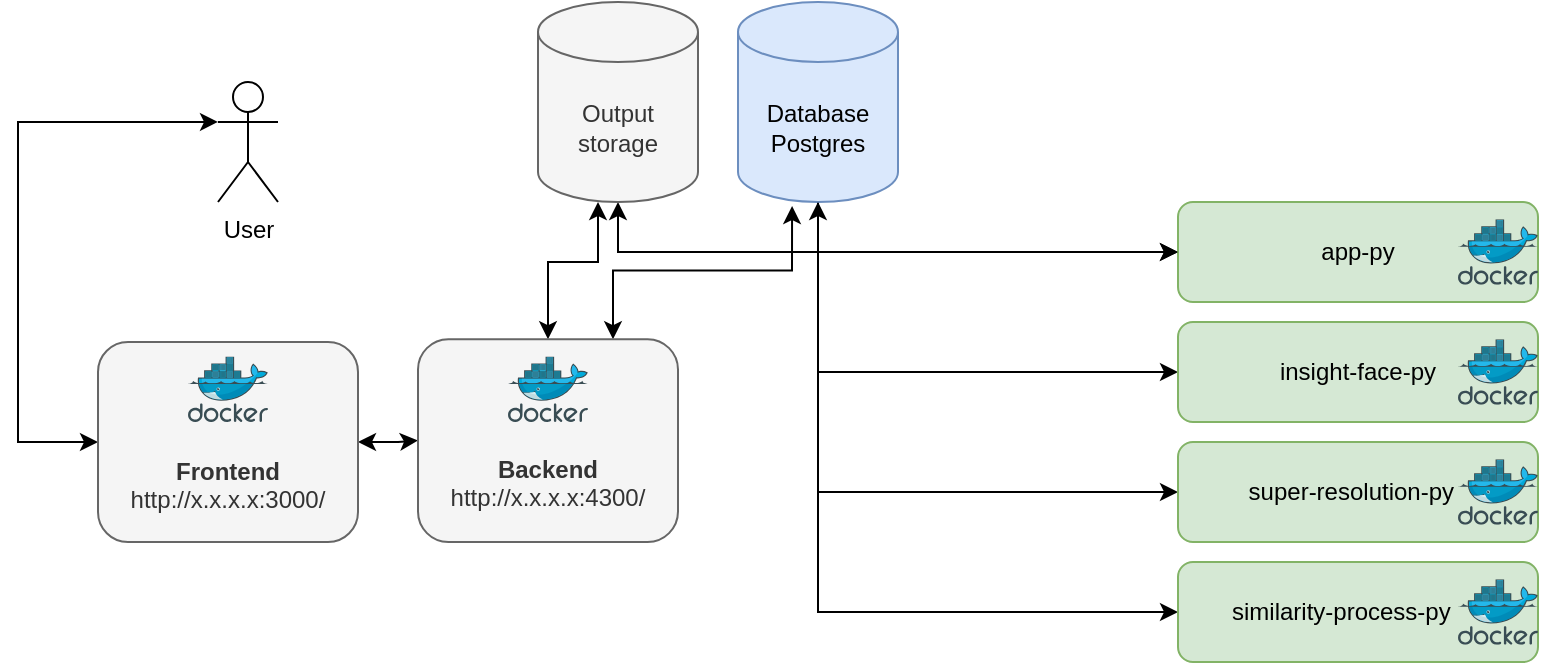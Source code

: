 <mxfile version="16.0.2" type="device"><diagram id="RhtHJLxoP297bw_kXHsY" name="Page-1"><mxGraphModel dx="1106" dy="997" grid="1" gridSize="10" guides="1" tooltips="1" connect="1" arrows="1" fold="1" page="1" pageScale="1" pageWidth="827" pageHeight="1169" math="0" shadow="0"><root><mxCell id="0"/><mxCell id="1" parent="0"/><mxCell id="JcKeQ0m7rzUbBRwpEEp2-2" style="edgeStyle=orthogonalEdgeStyle;rounded=0;orthogonalLoop=1;jettySize=auto;html=1;exitX=0.5;exitY=1;exitDx=0;exitDy=0;exitPerimeter=0;entryX=0;entryY=0.5;entryDx=0;entryDy=0;" edge="1" parent="1" source="sol22l85TXYYXw5w7IIr-1" target="sol22l85TXYYXw5w7IIr-15"><mxGeometry relative="1" as="geometry"/></mxCell><mxCell id="JcKeQ0m7rzUbBRwpEEp2-3" style="edgeStyle=orthogonalEdgeStyle;rounded=0;orthogonalLoop=1;jettySize=auto;html=1;entryX=0;entryY=0.5;entryDx=0;entryDy=0;" edge="1" parent="1" source="sol22l85TXYYXw5w7IIr-1" target="sol22l85TXYYXw5w7IIr-16"><mxGeometry relative="1" as="geometry"><Array as="points"><mxPoint x="440" y="295"/></Array></mxGeometry></mxCell><mxCell id="JcKeQ0m7rzUbBRwpEEp2-4" style="edgeStyle=orthogonalEdgeStyle;rounded=0;orthogonalLoop=1;jettySize=auto;html=1;entryX=0;entryY=0.5;entryDx=0;entryDy=0;" edge="1" parent="1" source="sol22l85TXYYXw5w7IIr-1" target="sol22l85TXYYXw5w7IIr-17"><mxGeometry relative="1" as="geometry"><Array as="points"><mxPoint x="440" y="355"/></Array></mxGeometry></mxCell><mxCell id="sol22l85TXYYXw5w7IIr-1" value="Database&lt;br&gt;Postgres" style="shape=cylinder3;whiteSpace=wrap;html=1;boundedLbl=1;backgroundOutline=1;size=15;fillColor=#dae8fc;strokeColor=#6c8ebf;" parent="1" vertex="1"><mxGeometry x="400" y="50" width="80" height="100" as="geometry"/></mxCell><mxCell id="sol22l85TXYYXw5w7IIr-3" style="edgeStyle=orthogonalEdgeStyle;rounded=0;orthogonalLoop=1;jettySize=auto;html=1;startArrow=classic;startFill=1;exitX=0;exitY=0.5;exitDx=0;exitDy=0;entryX=0.5;entryY=1;entryDx=0;entryDy=0;entryPerimeter=0;" parent="1" source="sol22l85TXYYXw5w7IIr-14" edge="1" target="sol22l85TXYYXw5w7IIr-1"><mxGeometry relative="1" as="geometry"><mxPoint x="400" y="150" as="targetPoint"/><Array as="points"><mxPoint x="440" y="175"/></Array></mxGeometry></mxCell><mxCell id="JcKeQ0m7rzUbBRwpEEp2-18" style="edgeStyle=orthogonalEdgeStyle;rounded=0;orthogonalLoop=1;jettySize=auto;html=1;entryX=0;entryY=0.333;entryDx=0;entryDy=0;entryPerimeter=0;startArrow=classic;startFill=1;exitX=0;exitY=0.5;exitDx=0;exitDy=0;" edge="1" parent="1" source="sol22l85TXYYXw5w7IIr-4" target="sol22l85TXYYXw5w7IIr-6"><mxGeometry relative="1" as="geometry"><Array as="points"><mxPoint x="40" y="270"/><mxPoint x="40" y="110"/></Array></mxGeometry></mxCell><mxCell id="JcKeQ0m7rzUbBRwpEEp2-22" style="edgeStyle=orthogonalEdgeStyle;rounded=0;orthogonalLoop=1;jettySize=auto;html=1;entryX=0;entryY=0.5;entryDx=0;entryDy=0;startArrow=classic;startFill=1;" edge="1" parent="1" source="sol22l85TXYYXw5w7IIr-4" target="JcKeQ0m7rzUbBRwpEEp2-20"><mxGeometry relative="1" as="geometry"/></mxCell><mxCell id="sol22l85TXYYXw5w7IIr-4" value="&lt;b&gt;&lt;br&gt;&lt;br&gt;&lt;br&gt;Frontend&lt;/b&gt;&lt;br&gt;http://x.x.x.x:3000/" style="rounded=1;whiteSpace=wrap;html=1;fillColor=#f5f5f5;strokeColor=#666666;fontColor=#333333;" parent="1" vertex="1"><mxGeometry x="80" y="220" width="130" height="100" as="geometry"/></mxCell><mxCell id="sol22l85TXYYXw5w7IIr-6" value="User" style="shape=umlActor;verticalLabelPosition=bottom;verticalAlign=top;html=1;outlineConnect=0;" parent="1" vertex="1"><mxGeometry x="140" y="90" width="30" height="60" as="geometry"/></mxCell><mxCell id="sol22l85TXYYXw5w7IIr-14" value="app-py" style="rounded=1;whiteSpace=wrap;html=1;fillColor=#d5e8d4;strokeColor=#82b366;align=center;" parent="1" vertex="1"><mxGeometry x="620" y="150" width="180" height="50" as="geometry"/></mxCell><mxCell id="sol22l85TXYYXw5w7IIr-15" value="insight-face-py" style="rounded=1;whiteSpace=wrap;html=1;fillColor=#d5e8d4;strokeColor=#82b366;" parent="1" vertex="1"><mxGeometry x="620" y="210" width="180" height="50" as="geometry"/></mxCell><mxCell id="sol22l85TXYYXw5w7IIr-16" value="super-resolution-py&amp;nbsp;&amp;nbsp;" style="rounded=1;whiteSpace=wrap;html=1;fillColor=#d5e8d4;strokeColor=#82b366;" parent="1" vertex="1"><mxGeometry x="620" y="270" width="180" height="50" as="geometry"/></mxCell><mxCell id="sol22l85TXYYXw5w7IIr-17" value="similarity-process-py&amp;nbsp; &amp;nbsp; &amp;nbsp;" style="rounded=1;whiteSpace=wrap;html=1;fillColor=#d5e8d4;strokeColor=#82b366;" parent="1" vertex="1"><mxGeometry x="620" y="330" width="180" height="50" as="geometry"/></mxCell><mxCell id="8KcTm0lboc8lpHqno0KD-1" value="" style="sketch=0;aspect=fixed;html=1;points=[];align=center;image;fontSize=12;image=img/lib/mscae/Docker.svg;" parent="1" vertex="1"><mxGeometry x="760" y="158.6" width="40" height="32.8" as="geometry"/></mxCell><mxCell id="8KcTm0lboc8lpHqno0KD-3" value="" style="sketch=0;aspect=fixed;html=1;points=[];align=center;image;fontSize=12;image=img/lib/mscae/Docker.svg;" parent="1" vertex="1"><mxGeometry x="760" y="218.6" width="40" height="32.8" as="geometry"/></mxCell><mxCell id="8KcTm0lboc8lpHqno0KD-4" value="" style="sketch=0;aspect=fixed;html=1;points=[];align=center;image;fontSize=12;image=img/lib/mscae/Docker.svg;" parent="1" vertex="1"><mxGeometry x="760" y="278.6" width="40" height="32.8" as="geometry"/></mxCell><mxCell id="8KcTm0lboc8lpHqno0KD-5" value="" style="sketch=0;aspect=fixed;html=1;points=[];align=center;image;fontSize=12;image=img/lib/mscae/Docker.svg;" parent="1" vertex="1"><mxGeometry x="760" y="338.6" width="40" height="32.8" as="geometry"/></mxCell><mxCell id="JcKeQ0m7rzUbBRwpEEp2-15" style="edgeStyle=orthogonalEdgeStyle;rounded=0;orthogonalLoop=1;jettySize=auto;html=1;entryX=0;entryY=0.5;entryDx=0;entryDy=0;startArrow=classic;startFill=1;" edge="1" parent="1" source="JcKeQ0m7rzUbBRwpEEp2-14" target="sol22l85TXYYXw5w7IIr-14"><mxGeometry relative="1" as="geometry"><Array as="points"><mxPoint x="340" y="175"/></Array></mxGeometry></mxCell><mxCell id="JcKeQ0m7rzUbBRwpEEp2-14" value="Output&lt;br&gt;storage" style="shape=cylinder3;whiteSpace=wrap;html=1;boundedLbl=1;backgroundOutline=1;size=15;fillColor=#f5f5f5;strokeColor=#666666;fontColor=#333333;" vertex="1" parent="1"><mxGeometry x="300" y="50" width="80" height="100" as="geometry"/></mxCell><mxCell id="JcKeQ0m7rzUbBRwpEEp2-19" value="" style="sketch=0;aspect=fixed;html=1;points=[];align=center;image;fontSize=12;image=img/lib/mscae/Docker.svg;" vertex="1" parent="1"><mxGeometry x="125" y="227.2" width="40" height="32.8" as="geometry"/></mxCell><mxCell id="JcKeQ0m7rzUbBRwpEEp2-23" style="edgeStyle=orthogonalEdgeStyle;rounded=0;orthogonalLoop=1;jettySize=auto;html=1;entryX=0.375;entryY=1;entryDx=0;entryDy=0;entryPerimeter=0;startArrow=classic;startFill=1;" edge="1" parent="1" source="JcKeQ0m7rzUbBRwpEEp2-20" target="JcKeQ0m7rzUbBRwpEEp2-14"><mxGeometry relative="1" as="geometry"><Array as="points"><mxPoint x="305" y="180"/><mxPoint x="330" y="180"/></Array></mxGeometry></mxCell><mxCell id="JcKeQ0m7rzUbBRwpEEp2-24" style="edgeStyle=orthogonalEdgeStyle;rounded=0;orthogonalLoop=1;jettySize=auto;html=1;exitX=0.75;exitY=0;exitDx=0;exitDy=0;entryX=0.338;entryY=1.02;entryDx=0;entryDy=0;entryPerimeter=0;startArrow=classic;startFill=1;" edge="1" parent="1" source="JcKeQ0m7rzUbBRwpEEp2-20" target="sol22l85TXYYXw5w7IIr-1"><mxGeometry relative="1" as="geometry"/></mxCell><mxCell id="JcKeQ0m7rzUbBRwpEEp2-20" value="&lt;b&gt;&lt;br&gt;&lt;br&gt;&lt;br&gt;Backend&lt;/b&gt;&lt;br&gt;http://x.x.x.x:4300/" style="rounded=1;whiteSpace=wrap;html=1;fillColor=#f5f5f5;strokeColor=#666666;fontColor=#333333;" vertex="1" parent="1"><mxGeometry x="240" y="218.6" width="130" height="101.4" as="geometry"/></mxCell><mxCell id="JcKeQ0m7rzUbBRwpEEp2-21" value="" style="sketch=0;aspect=fixed;html=1;points=[];align=center;image;fontSize=12;image=img/lib/mscae/Docker.svg;" vertex="1" parent="1"><mxGeometry x="285" y="227.2" width="40" height="32.8" as="geometry"/></mxCell></root></mxGraphModel></diagram></mxfile>